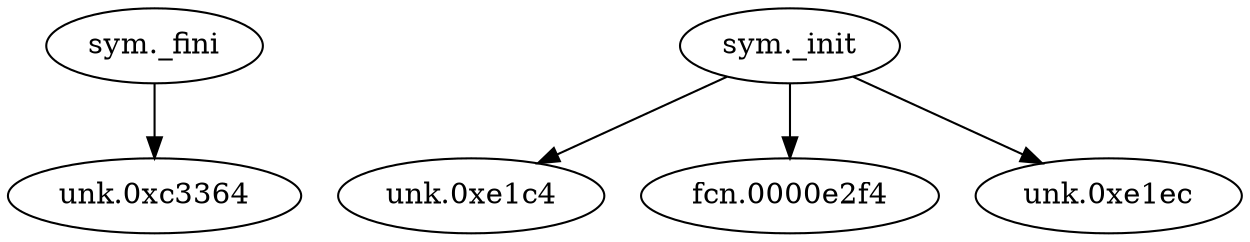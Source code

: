 digraph code {
  "0x000c3340" [label="sym._fini"];
  "0x000c3340" -> "0x000c3364";
  "0x000c3364" [label="unk.0xc3364"];
  "0x0000e1a0" [label="sym._init"];
  "0x0000e1a0" -> "0x0000e1c4";
  "0x0000e1c4" [label="unk.0xe1c4"];
  "0x0000e1a0" -> "0x0000e2f4";
  "0x0000e2f4" [label="fcn.0000e2f4"];
  "0x0000e1a0" -> "0x0000e1ec";
  "0x0000e1ec" [label="unk.0xe1ec"];
}